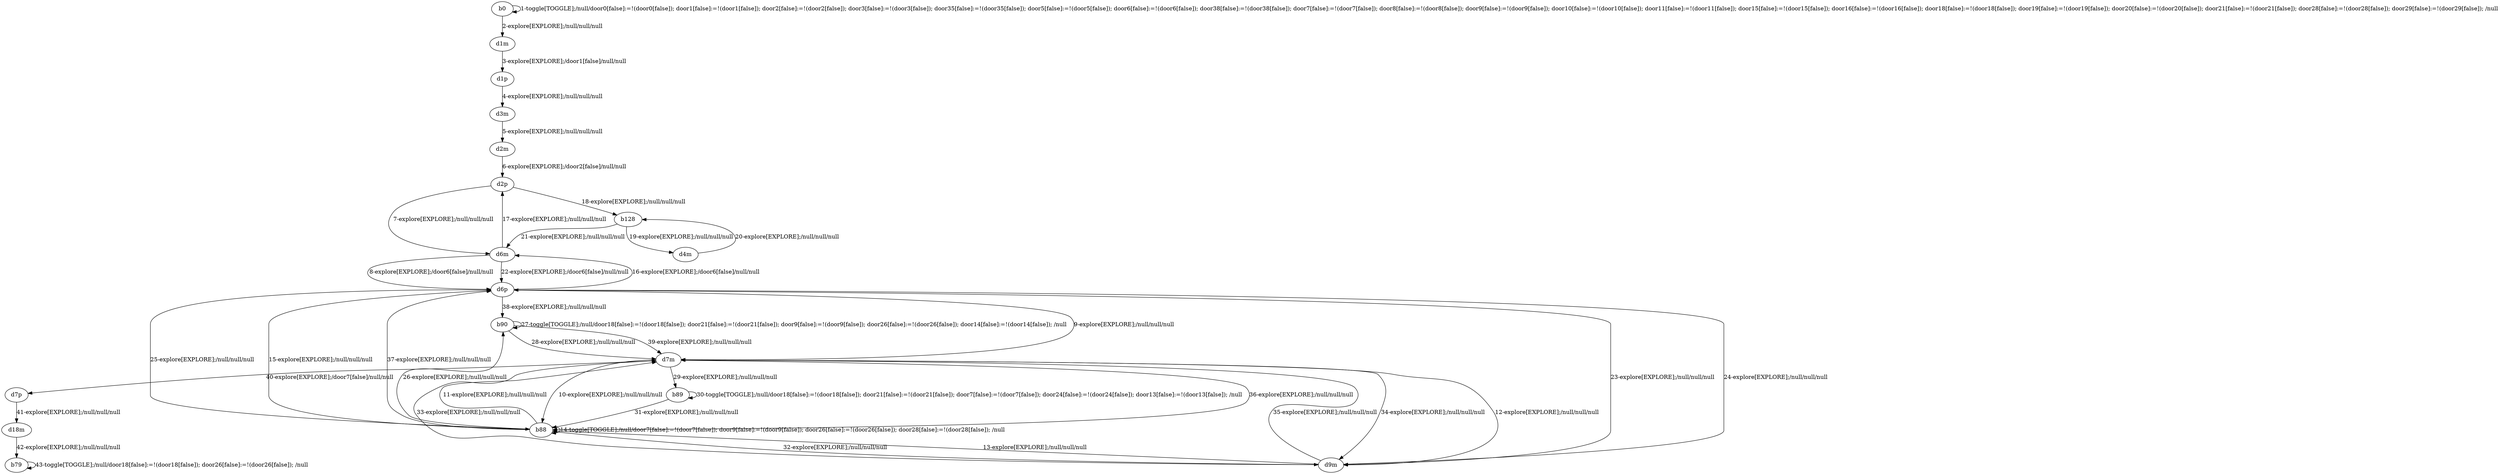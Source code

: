 # Total number of goals covered by this test: 2
# b79 --> b79
# d18m --> b79

digraph g {
"b0" -> "b0" [label = "1-toggle[TOGGLE];/null/door0[false]:=!(door0[false]); door1[false]:=!(door1[false]); door2[false]:=!(door2[false]); door3[false]:=!(door3[false]); door35[false]:=!(door35[false]); door5[false]:=!(door5[false]); door6[false]:=!(door6[false]); door38[false]:=!(door38[false]); door7[false]:=!(door7[false]); door8[false]:=!(door8[false]); door9[false]:=!(door9[false]); door10[false]:=!(door10[false]); door11[false]:=!(door11[false]); door15[false]:=!(door15[false]); door16[false]:=!(door16[false]); door18[false]:=!(door18[false]); door19[false]:=!(door19[false]); door20[false]:=!(door20[false]); door21[false]:=!(door21[false]); door28[false]:=!(door28[false]); door29[false]:=!(door29[false]); /null"];
"b0" -> "d1m" [label = "2-explore[EXPLORE];/null/null/null"];
"d1m" -> "d1p" [label = "3-explore[EXPLORE];/door1[false]/null/null"];
"d1p" -> "d3m" [label = "4-explore[EXPLORE];/null/null/null"];
"d3m" -> "d2m" [label = "5-explore[EXPLORE];/null/null/null"];
"d2m" -> "d2p" [label = "6-explore[EXPLORE];/door2[false]/null/null"];
"d2p" -> "d6m" [label = "7-explore[EXPLORE];/null/null/null"];
"d6m" -> "d6p" [label = "8-explore[EXPLORE];/door6[false]/null/null"];
"d6p" -> "d7m" [label = "9-explore[EXPLORE];/null/null/null"];
"d7m" -> "b88" [label = "10-explore[EXPLORE];/null/null/null"];
"b88" -> "d7m" [label = "11-explore[EXPLORE];/null/null/null"];
"d7m" -> "d9m" [label = "12-explore[EXPLORE];/null/null/null"];
"d9m" -> "b88" [label = "13-explore[EXPLORE];/null/null/null"];
"b88" -> "b88" [label = "14-toggle[TOGGLE];/null/door7[false]:=!(door7[false]); door9[false]:=!(door9[false]); door26[false]:=!(door26[false]); door28[false]:=!(door28[false]); /null"];
"b88" -> "d6p" [label = "15-explore[EXPLORE];/null/null/null"];
"d6p" -> "d6m" [label = "16-explore[EXPLORE];/door6[false]/null/null"];
"d6m" -> "d2p" [label = "17-explore[EXPLORE];/null/null/null"];
"d2p" -> "b128" [label = "18-explore[EXPLORE];/null/null/null"];
"b128" -> "d4m" [label = "19-explore[EXPLORE];/null/null/null"];
"d4m" -> "b128" [label = "20-explore[EXPLORE];/null/null/null"];
"b128" -> "d6m" [label = "21-explore[EXPLORE];/null/null/null"];
"d6m" -> "d6p" [label = "22-explore[EXPLORE];/door6[false]/null/null"];
"d6p" -> "d9m" [label = "23-explore[EXPLORE];/null/null/null"];
"d9m" -> "d6p" [label = "24-explore[EXPLORE];/null/null/null"];
"d6p" -> "b88" [label = "25-explore[EXPLORE];/null/null/null"];
"b88" -> "b90" [label = "26-explore[EXPLORE];/null/null/null"];
"b90" -> "b90" [label = "27-toggle[TOGGLE];/null/door18[false]:=!(door18[false]); door21[false]:=!(door21[false]); door9[false]:=!(door9[false]); door26[false]:=!(door26[false]); door14[false]:=!(door14[false]); /null"];
"b90" -> "d7m" [label = "28-explore[EXPLORE];/null/null/null"];
"d7m" -> "b89" [label = "29-explore[EXPLORE];/null/null/null"];
"b89" -> "b89" [label = "30-toggle[TOGGLE];/null/door18[false]:=!(door18[false]); door21[false]:=!(door21[false]); door7[false]:=!(door7[false]); door24[false]:=!(door24[false]); door13[false]:=!(door13[false]); /null"];
"b89" -> "b88" [label = "31-explore[EXPLORE];/null/null/null"];
"b88" -> "d9m" [label = "32-explore[EXPLORE];/null/null/null"];
"d9m" -> "d7m" [label = "33-explore[EXPLORE];/null/null/null"];
"d7m" -> "d9m" [label = "34-explore[EXPLORE];/null/null/null"];
"d9m" -> "d7m" [label = "35-explore[EXPLORE];/null/null/null"];
"d7m" -> "b88" [label = "36-explore[EXPLORE];/null/null/null"];
"b88" -> "d6p" [label = "37-explore[EXPLORE];/null/null/null"];
"d6p" -> "b90" [label = "38-explore[EXPLORE];/null/null/null"];
"b90" -> "d7m" [label = "39-explore[EXPLORE];/null/null/null"];
"d7m" -> "d7p" [label = "40-explore[EXPLORE];/door7[false]/null/null"];
"d7p" -> "d18m" [label = "41-explore[EXPLORE];/null/null/null"];
"d18m" -> "b79" [label = "42-explore[EXPLORE];/null/null/null"];
"b79" -> "b79" [label = "43-toggle[TOGGLE];/null/door18[false]:=!(door18[false]); door26[false]:=!(door26[false]); /null"];
}